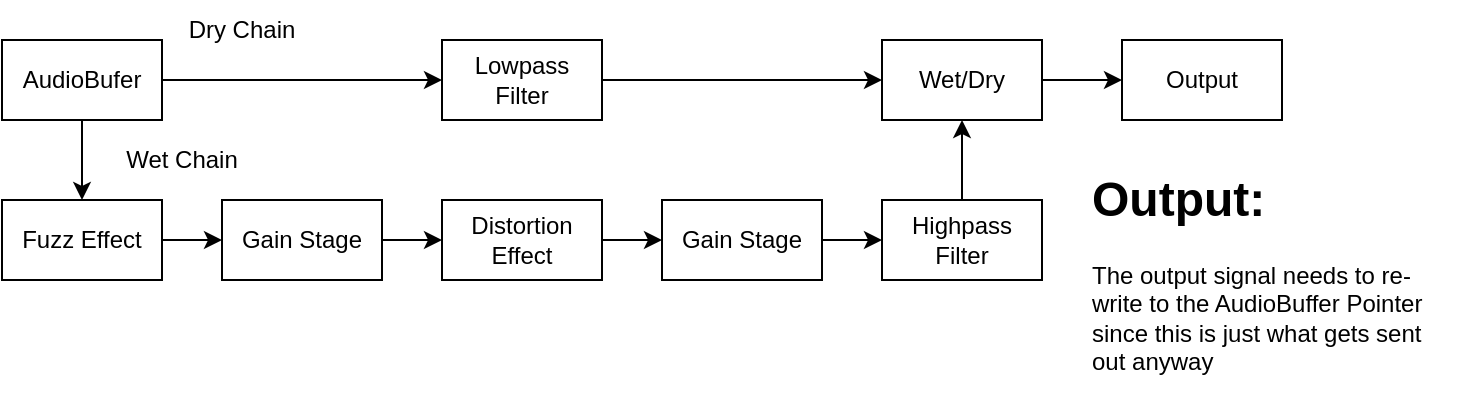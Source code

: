 <mxfile version="20.3.0" type="device"><diagram id="ldQJO-Ej7VOBUfCmjW36" name="Page-1"><mxGraphModel dx="786" dy="499" grid="1" gridSize="10" guides="1" tooltips="1" connect="1" arrows="1" fold="1" page="1" pageScale="1" pageWidth="827" pageHeight="1169" math="0" shadow="0"><root><mxCell id="0"/><mxCell id="1" parent="0"/><mxCell id="gi9qCSFMfWnRDz3mOwAV-3" value="" style="edgeStyle=orthogonalEdgeStyle;rounded=0;orthogonalLoop=1;jettySize=auto;html=1;" edge="1" parent="1" source="gi9qCSFMfWnRDz3mOwAV-1" target="gi9qCSFMfWnRDz3mOwAV-2"><mxGeometry relative="1" as="geometry"/></mxCell><mxCell id="gi9qCSFMfWnRDz3mOwAV-13" value="" style="edgeStyle=orthogonalEdgeStyle;rounded=0;orthogonalLoop=1;jettySize=auto;html=1;" edge="1" parent="1" source="gi9qCSFMfWnRDz3mOwAV-1" target="gi9qCSFMfWnRDz3mOwAV-12"><mxGeometry relative="1" as="geometry"><Array as="points"><mxPoint x="80" y="140"/></Array></mxGeometry></mxCell><mxCell id="gi9qCSFMfWnRDz3mOwAV-1" value="AudioBufer" style="rounded=0;whiteSpace=wrap;html=1;" vertex="1" parent="1"><mxGeometry x="40" y="40" width="80" height="40" as="geometry"/></mxCell><mxCell id="gi9qCSFMfWnRDz3mOwAV-7" value="" style="edgeStyle=orthogonalEdgeStyle;rounded=0;orthogonalLoop=1;jettySize=auto;html=1;" edge="1" parent="1" source="gi9qCSFMfWnRDz3mOwAV-2" target="gi9qCSFMfWnRDz3mOwAV-6"><mxGeometry relative="1" as="geometry"/></mxCell><mxCell id="gi9qCSFMfWnRDz3mOwAV-2" value="Lowpass &lt;br&gt;Filter" style="whiteSpace=wrap;html=1;rounded=0;" vertex="1" parent="1"><mxGeometry x="260" y="40" width="80" height="40" as="geometry"/></mxCell><mxCell id="gi9qCSFMfWnRDz3mOwAV-10" value="" style="edgeStyle=orthogonalEdgeStyle;rounded=0;orthogonalLoop=1;jettySize=auto;html=1;" edge="1" parent="1" source="gi9qCSFMfWnRDz3mOwAV-6" target="gi9qCSFMfWnRDz3mOwAV-9"><mxGeometry relative="1" as="geometry"/></mxCell><mxCell id="gi9qCSFMfWnRDz3mOwAV-6" value="Wet/Dry" style="whiteSpace=wrap;html=1;rounded=0;" vertex="1" parent="1"><mxGeometry x="480" y="40" width="80" height="40" as="geometry"/></mxCell><mxCell id="gi9qCSFMfWnRDz3mOwAV-8" value="Dry Chain" style="text;html=1;strokeColor=none;fillColor=none;align=center;verticalAlign=middle;whiteSpace=wrap;rounded=0;" vertex="1" parent="1"><mxGeometry x="120" y="20" width="80" height="30" as="geometry"/></mxCell><mxCell id="gi9qCSFMfWnRDz3mOwAV-9" value="Output" style="whiteSpace=wrap;html=1;rounded=0;" vertex="1" parent="1"><mxGeometry x="600" y="40" width="80" height="40" as="geometry"/></mxCell><mxCell id="gi9qCSFMfWnRDz3mOwAV-11" value="&lt;h1&gt;Output:&lt;/h1&gt;&lt;div&gt;The output signal needs to re-write to the AudioBuffer Pointer since this is just what gets sent out anyway&lt;/div&gt;" style="text;html=1;strokeColor=none;fillColor=none;spacing=5;spacingTop=-20;whiteSpace=wrap;overflow=hidden;rounded=0;" vertex="1" parent="1"><mxGeometry x="580" y="100" width="190" height="120" as="geometry"/></mxCell><mxCell id="gi9qCSFMfWnRDz3mOwAV-20" value="" style="edgeStyle=orthogonalEdgeStyle;rounded=0;orthogonalLoop=1;jettySize=auto;html=1;" edge="1" parent="1" source="gi9qCSFMfWnRDz3mOwAV-12" target="gi9qCSFMfWnRDz3mOwAV-19"><mxGeometry relative="1" as="geometry"/></mxCell><mxCell id="gi9qCSFMfWnRDz3mOwAV-12" value="Fuzz Effect" style="rounded=0;whiteSpace=wrap;html=1;" vertex="1" parent="1"><mxGeometry x="40" y="120" width="80" height="40" as="geometry"/></mxCell><mxCell id="gi9qCSFMfWnRDz3mOwAV-14" value="Wet Chain" style="text;html=1;strokeColor=none;fillColor=none;align=center;verticalAlign=middle;whiteSpace=wrap;rounded=0;" vertex="1" parent="1"><mxGeometry x="90" y="85" width="80" height="30" as="geometry"/></mxCell><mxCell id="gi9qCSFMfWnRDz3mOwAV-22" value="" style="edgeStyle=orthogonalEdgeStyle;rounded=0;orthogonalLoop=1;jettySize=auto;html=1;" edge="1" parent="1" source="gi9qCSFMfWnRDz3mOwAV-19" target="gi9qCSFMfWnRDz3mOwAV-21"><mxGeometry relative="1" as="geometry"/></mxCell><mxCell id="gi9qCSFMfWnRDz3mOwAV-19" value="Gain Stage" style="rounded=0;whiteSpace=wrap;html=1;" vertex="1" parent="1"><mxGeometry x="150" y="120" width="80" height="40" as="geometry"/></mxCell><mxCell id="gi9qCSFMfWnRDz3mOwAV-24" value="" style="edgeStyle=orthogonalEdgeStyle;rounded=0;orthogonalLoop=1;jettySize=auto;html=1;" edge="1" parent="1" source="gi9qCSFMfWnRDz3mOwAV-21" target="gi9qCSFMfWnRDz3mOwAV-23"><mxGeometry relative="1" as="geometry"/></mxCell><mxCell id="gi9qCSFMfWnRDz3mOwAV-21" value="Distortion Effect" style="rounded=0;whiteSpace=wrap;html=1;" vertex="1" parent="1"><mxGeometry x="260" y="120" width="80" height="40" as="geometry"/></mxCell><mxCell id="gi9qCSFMfWnRDz3mOwAV-27" value="" style="edgeStyle=orthogonalEdgeStyle;rounded=0;orthogonalLoop=1;jettySize=auto;html=1;" edge="1" parent="1" source="gi9qCSFMfWnRDz3mOwAV-23" target="gi9qCSFMfWnRDz3mOwAV-26"><mxGeometry relative="1" as="geometry"/></mxCell><mxCell id="gi9qCSFMfWnRDz3mOwAV-23" value="Gain Stage" style="rounded=0;whiteSpace=wrap;html=1;" vertex="1" parent="1"><mxGeometry x="370" y="120" width="80" height="40" as="geometry"/></mxCell><mxCell id="gi9qCSFMfWnRDz3mOwAV-28" value="" style="edgeStyle=orthogonalEdgeStyle;rounded=0;orthogonalLoop=1;jettySize=auto;html=1;" edge="1" parent="1" source="gi9qCSFMfWnRDz3mOwAV-26" target="gi9qCSFMfWnRDz3mOwAV-6"><mxGeometry relative="1" as="geometry"/></mxCell><mxCell id="gi9qCSFMfWnRDz3mOwAV-26" value="Highpass Filter" style="rounded=0;whiteSpace=wrap;html=1;" vertex="1" parent="1"><mxGeometry x="480" y="120" width="80" height="40" as="geometry"/></mxCell></root></mxGraphModel></diagram></mxfile>